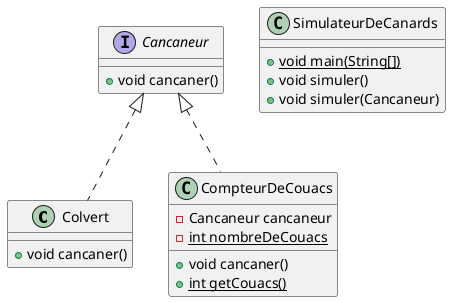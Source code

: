 @startuml
class Colvert {
+ void cancaner()
}

class CompteurDeCouacs {
- Cancaneur cancaneur
- {static} int nombreDeCouacs
+ void cancaner()
+ {static} int getCouacs()
}


interface Cancaneur {
+ void cancaner()
}

class SimulateurDeCanards {
+ {static} void main(String[])
+ void simuler()
+ void simuler(Cancaneur)
}



Cancaneur <|.. Colvert
Cancaneur <|.. CompteurDeCouacs
@enduml